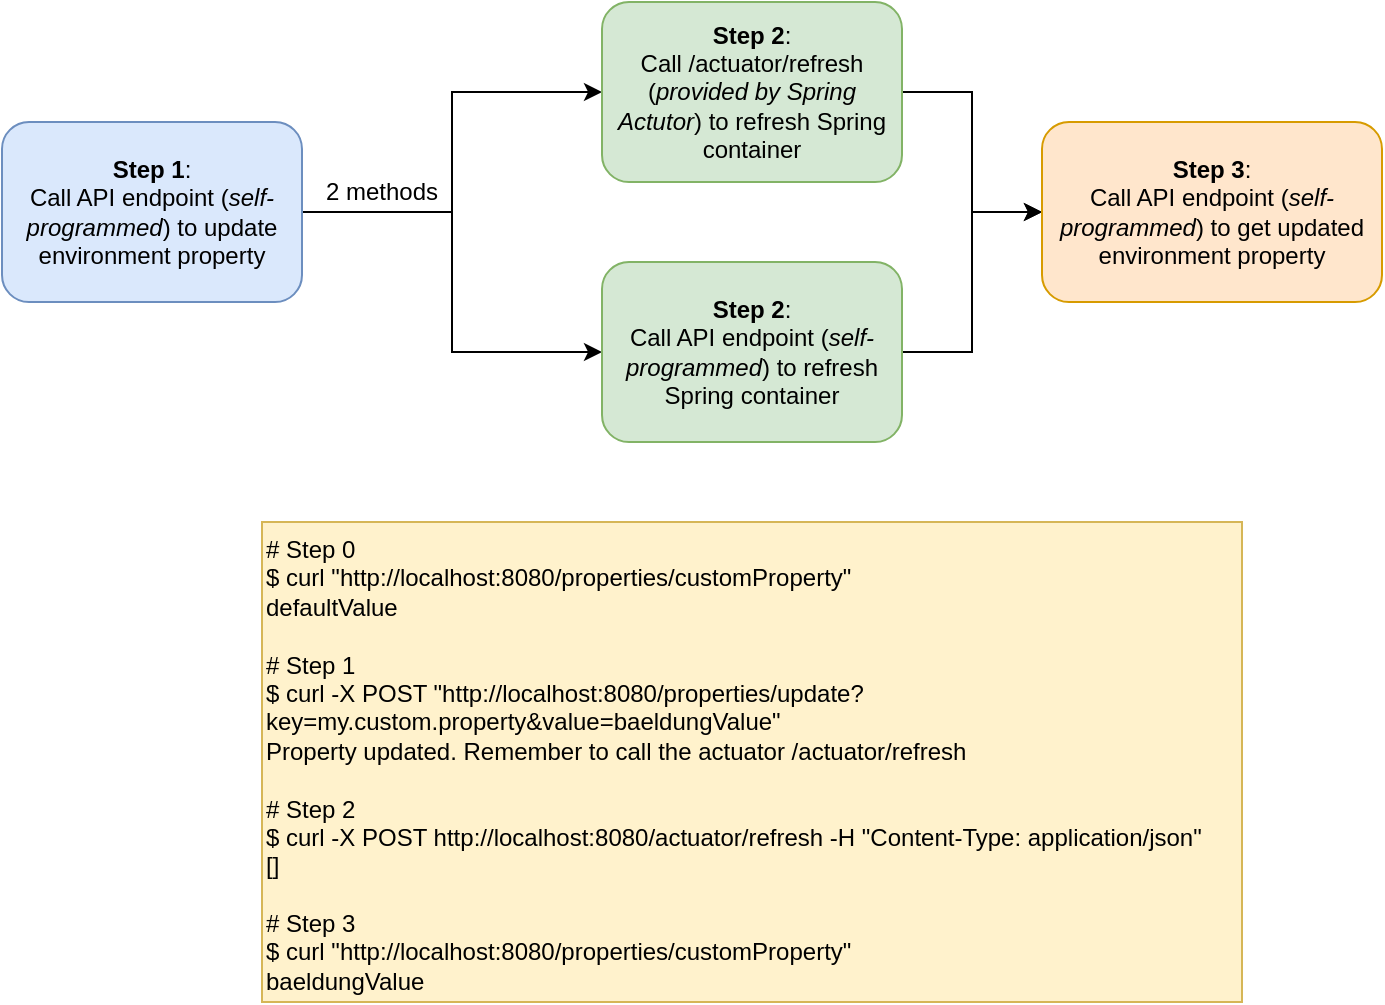 <mxfile version="24.7.8">
  <diagram name="第 1 页" id="qjwW_KonaDnB5KHRUpiS">
    <mxGraphModel dx="862" dy="433" grid="1" gridSize="10" guides="1" tooltips="1" connect="1" arrows="1" fold="1" page="1" pageScale="1" pageWidth="827" pageHeight="1169" math="0" shadow="0">
      <root>
        <mxCell id="0" />
        <mxCell id="1" parent="0" />
        <mxCell id="NZZ5MwD7bO2x-_U8o3F4-3" value="" style="edgeStyle=orthogonalEdgeStyle;rounded=0;orthogonalLoop=1;jettySize=auto;html=1;" edge="1" parent="1" source="NZZ5MwD7bO2x-_U8o3F4-1" target="NZZ5MwD7bO2x-_U8o3F4-2">
          <mxGeometry relative="1" as="geometry" />
        </mxCell>
        <mxCell id="NZZ5MwD7bO2x-_U8o3F4-5" style="edgeStyle=orthogonalEdgeStyle;rounded=0;orthogonalLoop=1;jettySize=auto;html=1;exitX=1;exitY=0.5;exitDx=0;exitDy=0;entryX=0;entryY=0.5;entryDx=0;entryDy=0;" edge="1" parent="1" source="NZZ5MwD7bO2x-_U8o3F4-1" target="NZZ5MwD7bO2x-_U8o3F4-4">
          <mxGeometry relative="1" as="geometry" />
        </mxCell>
        <mxCell id="NZZ5MwD7bO2x-_U8o3F4-1" value="&lt;b&gt;Step 1&lt;/b&gt;:&lt;br&gt;Call API endpoint (&lt;i&gt;self-programmed&lt;/i&gt;) to update environment property" style="rounded=1;whiteSpace=wrap;html=1;fillColor=#dae8fc;strokeColor=#6c8ebf;" vertex="1" parent="1">
          <mxGeometry x="100" y="290" width="150" height="90" as="geometry" />
        </mxCell>
        <mxCell id="NZZ5MwD7bO2x-_U8o3F4-8" style="edgeStyle=orthogonalEdgeStyle;rounded=0;orthogonalLoop=1;jettySize=auto;html=1;exitX=1;exitY=0.5;exitDx=0;exitDy=0;entryX=0;entryY=0.5;entryDx=0;entryDy=0;" edge="1" parent="1" source="NZZ5MwD7bO2x-_U8o3F4-2" target="NZZ5MwD7bO2x-_U8o3F4-6">
          <mxGeometry relative="1" as="geometry" />
        </mxCell>
        <mxCell id="NZZ5MwD7bO2x-_U8o3F4-2" value="&lt;b&gt;Step 2&lt;/b&gt;:&lt;br&gt;Call /actuator/refresh (&lt;i&gt;provided by Spring Actutor&lt;/i&gt;) to refresh Spring container" style="rounded=1;whiteSpace=wrap;html=1;fillColor=#d5e8d4;strokeColor=#82b366;" vertex="1" parent="1">
          <mxGeometry x="400" y="230" width="150" height="90" as="geometry" />
        </mxCell>
        <mxCell id="NZZ5MwD7bO2x-_U8o3F4-9" style="edgeStyle=orthogonalEdgeStyle;rounded=0;orthogonalLoop=1;jettySize=auto;html=1;exitX=1;exitY=0.5;exitDx=0;exitDy=0;entryX=0;entryY=0.5;entryDx=0;entryDy=0;" edge="1" parent="1" source="NZZ5MwD7bO2x-_U8o3F4-4" target="NZZ5MwD7bO2x-_U8o3F4-6">
          <mxGeometry relative="1" as="geometry" />
        </mxCell>
        <mxCell id="NZZ5MwD7bO2x-_U8o3F4-4" value="&lt;b&gt;Step 2&lt;/b&gt;:&lt;br&gt;Call API endpoint (&lt;i&gt;self-programmed&lt;/i&gt;) to refresh Spring container" style="rounded=1;whiteSpace=wrap;html=1;fillColor=#d5e8d4;strokeColor=#82b366;" vertex="1" parent="1">
          <mxGeometry x="400" y="360" width="150" height="90" as="geometry" />
        </mxCell>
        <mxCell id="NZZ5MwD7bO2x-_U8o3F4-6" value="&lt;b&gt;Step 3&lt;/b&gt;:&lt;br&gt;Call API endpoint (&lt;i&gt;self-programmed&lt;/i&gt;) to get updated environment property" style="rounded=1;whiteSpace=wrap;html=1;fillColor=#ffe6cc;strokeColor=#d79b00;" vertex="1" parent="1">
          <mxGeometry x="620" y="290" width="170" height="90" as="geometry" />
        </mxCell>
        <UserObject label="# Step 0&#xa;$ curl &quot;http://localhost:8080/properties/customProperty&quot;&#xa;defaultValue&#xa;&#xa;# Step 1&#xa;$ curl -X POST &quot;http://localhost:8080/properties/update?key=my.custom.property&amp;value=baeldungValue&quot;&#xa;Property updated. Remember to call the actuator /actuator/refresh&#xa;&#xa;# Step 2&#xa;$ curl -X POST http://localhost:8080/actuator/refresh -H &quot;Content-Type: application/json&quot;&#xa;[]&#xa;&#xa;# Step 3&#xa;$ curl &quot;http://localhost:8080/properties/customProperty&quot;&#xa;baeldungValue" link="$ curl &quot;http://localhost:8080/properties/customProperty&quot;&#xa;defaultValue&#xa;&#xa;&#xa;$ curl -X POST &quot;http://localhost:8080/properties/update?key=my.custom.property&amp;value=baeldungValue&quot;&#xa;Property updated. Remember to call the actuator /actuator/refresh&#xa;&#xa;&#xa;$ curl -X POST http://localhost:8080/actuator/refresh -H &quot;Content-Type: application/json&quot;&#xa;[]&#xa;&#xa;&#xa;$ curl &quot;http://localhost:8080/properties/customProperty&quot;&#xa;baeldungValue" id="NZZ5MwD7bO2x-_U8o3F4-7">
          <mxCell style="text;whiteSpace=wrap;fillColor=#fff2cc;strokeColor=#d6b656;" vertex="1" parent="1">
            <mxGeometry x="230" y="490" width="490" height="240" as="geometry" />
          </mxCell>
        </UserObject>
        <mxCell id="NZZ5MwD7bO2x-_U8o3F4-10" value="2 methods" style="text;html=1;align=center;verticalAlign=middle;whiteSpace=wrap;rounded=0;" vertex="1" parent="1">
          <mxGeometry x="260" y="310" width="60" height="30" as="geometry" />
        </mxCell>
      </root>
    </mxGraphModel>
  </diagram>
</mxfile>
